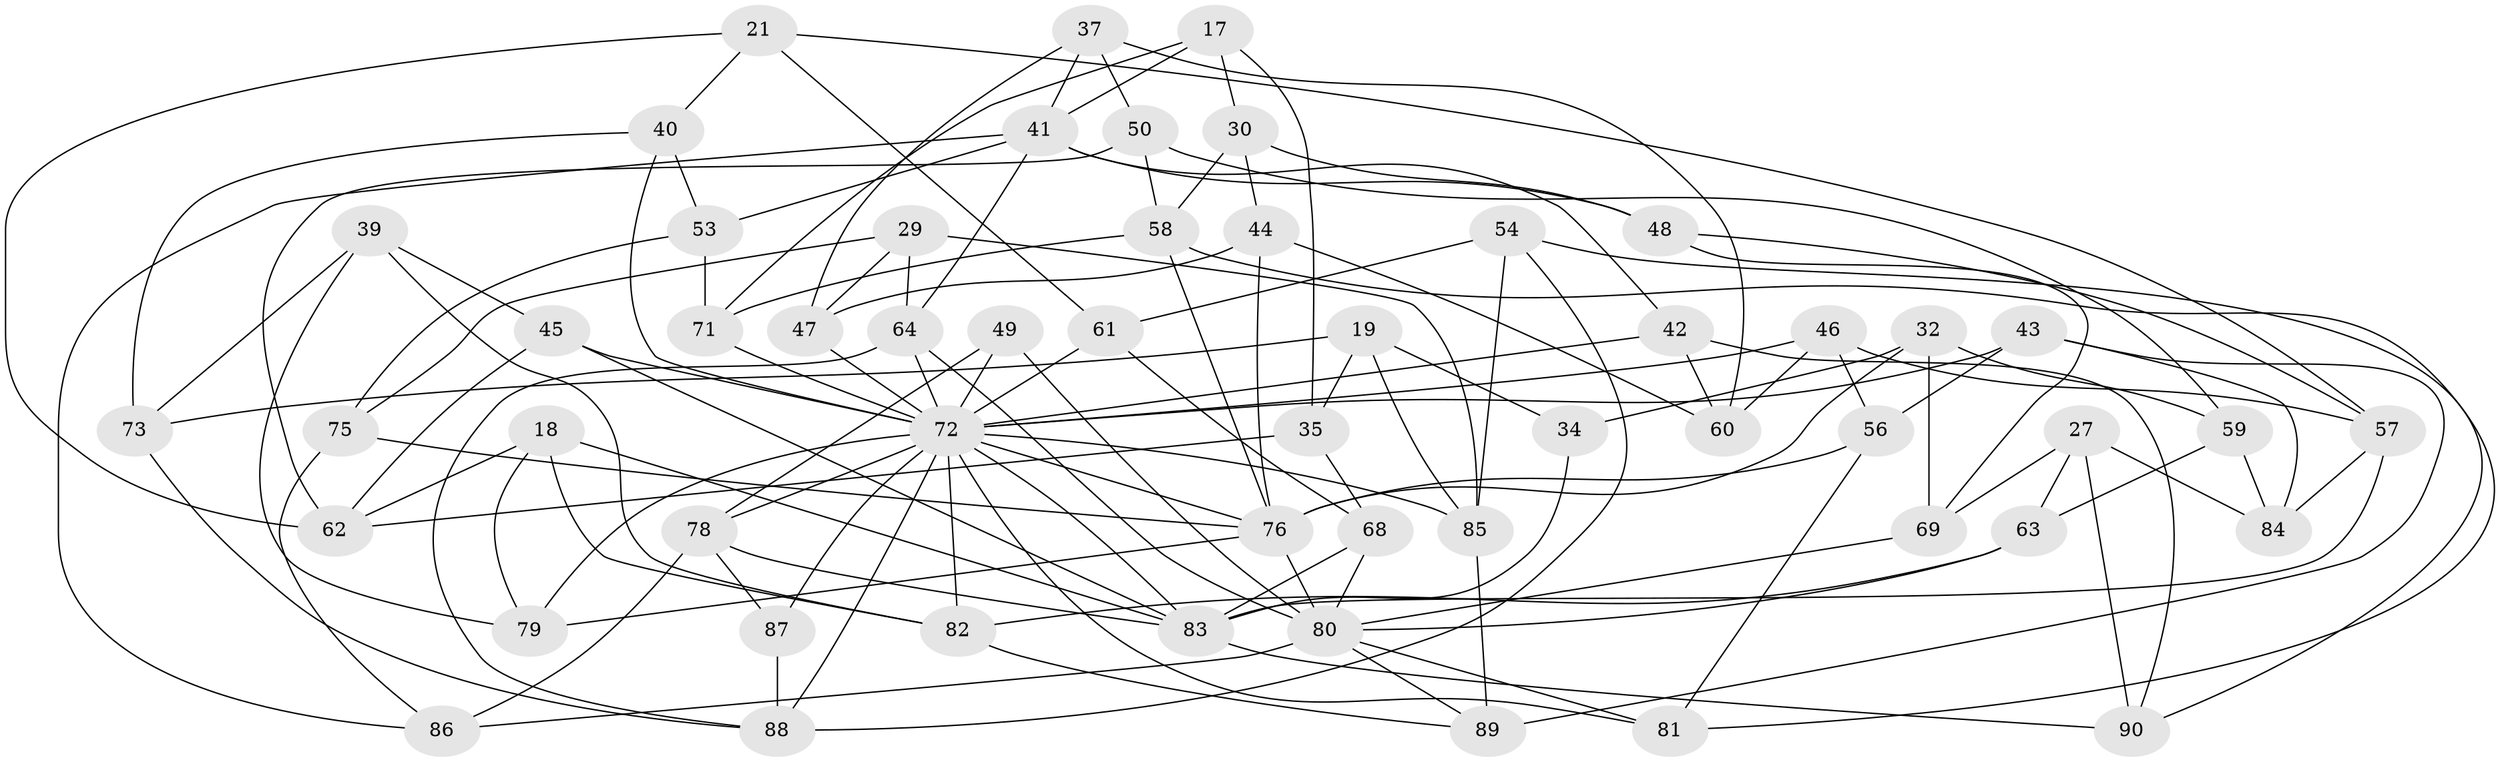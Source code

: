 // original degree distribution, {4: 1.0}
// Generated by graph-tools (version 1.1) at 2025/02/03/04/25 22:02:46]
// undirected, 54 vertices, 126 edges
graph export_dot {
graph [start="1"]
  node [color=gray90,style=filled];
  17;
  18;
  19;
  21;
  27;
  29;
  30;
  32 [super="+1"];
  34;
  35;
  37;
  39;
  40;
  41 [super="+2+16"];
  42;
  43;
  44;
  45 [super="+33"];
  46 [super="+23"];
  47;
  48;
  49;
  50;
  53;
  54;
  56;
  57 [super="+15"];
  58 [super="+5"];
  59;
  60;
  61;
  62 [super="+55"];
  63;
  64 [super="+3"];
  68 [super="+52"];
  69;
  71;
  72 [super="+9+25+36+24+67"];
  73;
  75;
  76 [super="+26+65"];
  78 [super="+28"];
  79;
  80 [super="+7+74+66"];
  81;
  82 [super="+70"];
  83 [super="+13+77+38"];
  84;
  85 [super="+31"];
  86;
  87;
  88 [super="+20"];
  89;
  90;
  17 -- 30;
  17 -- 35;
  17 -- 71;
  17 -- 41;
  18 -- 83;
  18 -- 62;
  18 -- 79;
  18 -- 82;
  19 -- 85;
  19 -- 35;
  19 -- 73;
  19 -- 34;
  21 -- 61;
  21 -- 40;
  21 -- 57;
  21 -- 62;
  27 -- 63;
  27 -- 69;
  27 -- 84;
  27 -- 90;
  29 -- 64;
  29 -- 47;
  29 -- 75;
  29 -- 85;
  30 -- 58;
  30 -- 44;
  30 -- 48;
  32 -- 34 [weight=2];
  32 -- 59;
  32 -- 69;
  32 -- 76 [weight=2];
  34 -- 83;
  35 -- 62;
  35 -- 68;
  37 -- 50;
  37 -- 47;
  37 -- 60;
  37 -- 41;
  39 -- 82;
  39 -- 79;
  39 -- 73;
  39 -- 45;
  40 -- 73;
  40 -- 53;
  40 -- 72;
  41 -- 53;
  41 -- 86;
  41 -- 64 [weight=2];
  41 -- 48;
  41 -- 42;
  42 -- 90;
  42 -- 60;
  42 -- 72;
  43 -- 84;
  43 -- 89;
  43 -- 56;
  43 -- 72;
  44 -- 60;
  44 -- 47;
  44 -- 76;
  45 -- 62 [weight=2];
  45 -- 83;
  45 -- 72 [weight=2];
  46 -- 56;
  46 -- 72 [weight=2];
  46 -- 57 [weight=2];
  46 -- 60;
  47 -- 72;
  48 -- 57;
  48 -- 69;
  49 -- 78;
  49 -- 72;
  49 -- 80 [weight=2];
  50 -- 59;
  50 -- 58;
  50 -- 62;
  53 -- 75;
  53 -- 71;
  54 -- 81;
  54 -- 88;
  54 -- 61;
  54 -- 85;
  56 -- 76;
  56 -- 81;
  57 -- 84;
  57 -- 83;
  58 -- 76 [weight=2];
  58 -- 90;
  58 -- 71;
  59 -- 63;
  59 -- 84;
  61 -- 68;
  61 -- 72;
  63 -- 80;
  63 -- 82;
  64 -- 88;
  64 -- 80;
  64 -- 72;
  68 -- 80 [weight=2];
  68 -- 83 [weight=2];
  69 -- 80;
  71 -- 72;
  72 -- 79;
  72 -- 88;
  72 -- 76 [weight=2];
  72 -- 81;
  72 -- 82 [weight=2];
  72 -- 83 [weight=2];
  72 -- 78 [weight=2];
  72 -- 85 [weight=2];
  72 -- 87;
  73 -- 88;
  75 -- 86;
  75 -- 76;
  76 -- 80 [weight=2];
  76 -- 79;
  78 -- 83;
  78 -- 86;
  78 -- 87;
  80 -- 89;
  80 -- 81;
  80 -- 86;
  82 -- 89;
  83 -- 90;
  85 -- 89;
  87 -- 88 [weight=2];
}
